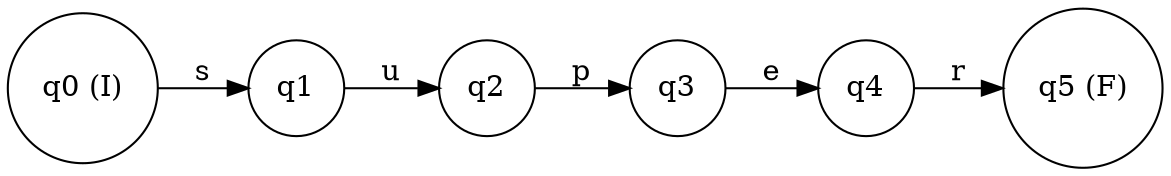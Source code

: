 digraph finite_state_machine {
rankdir=LR;
node [shape = circle];
q0 [label="q0 (I)"];
q1 [label="q1"];
q2 [label="q2"];
q3 [label="q3"];
q4 [label="q4"];
q5 [label="q5 (F)"];
q0 -> q1 [label="s"];
q1 -> q2 [label="u"];
q2 -> q3 [label="p"];
q3 -> q4 [label="e"];
q4 -> q5 [label="r"];
}